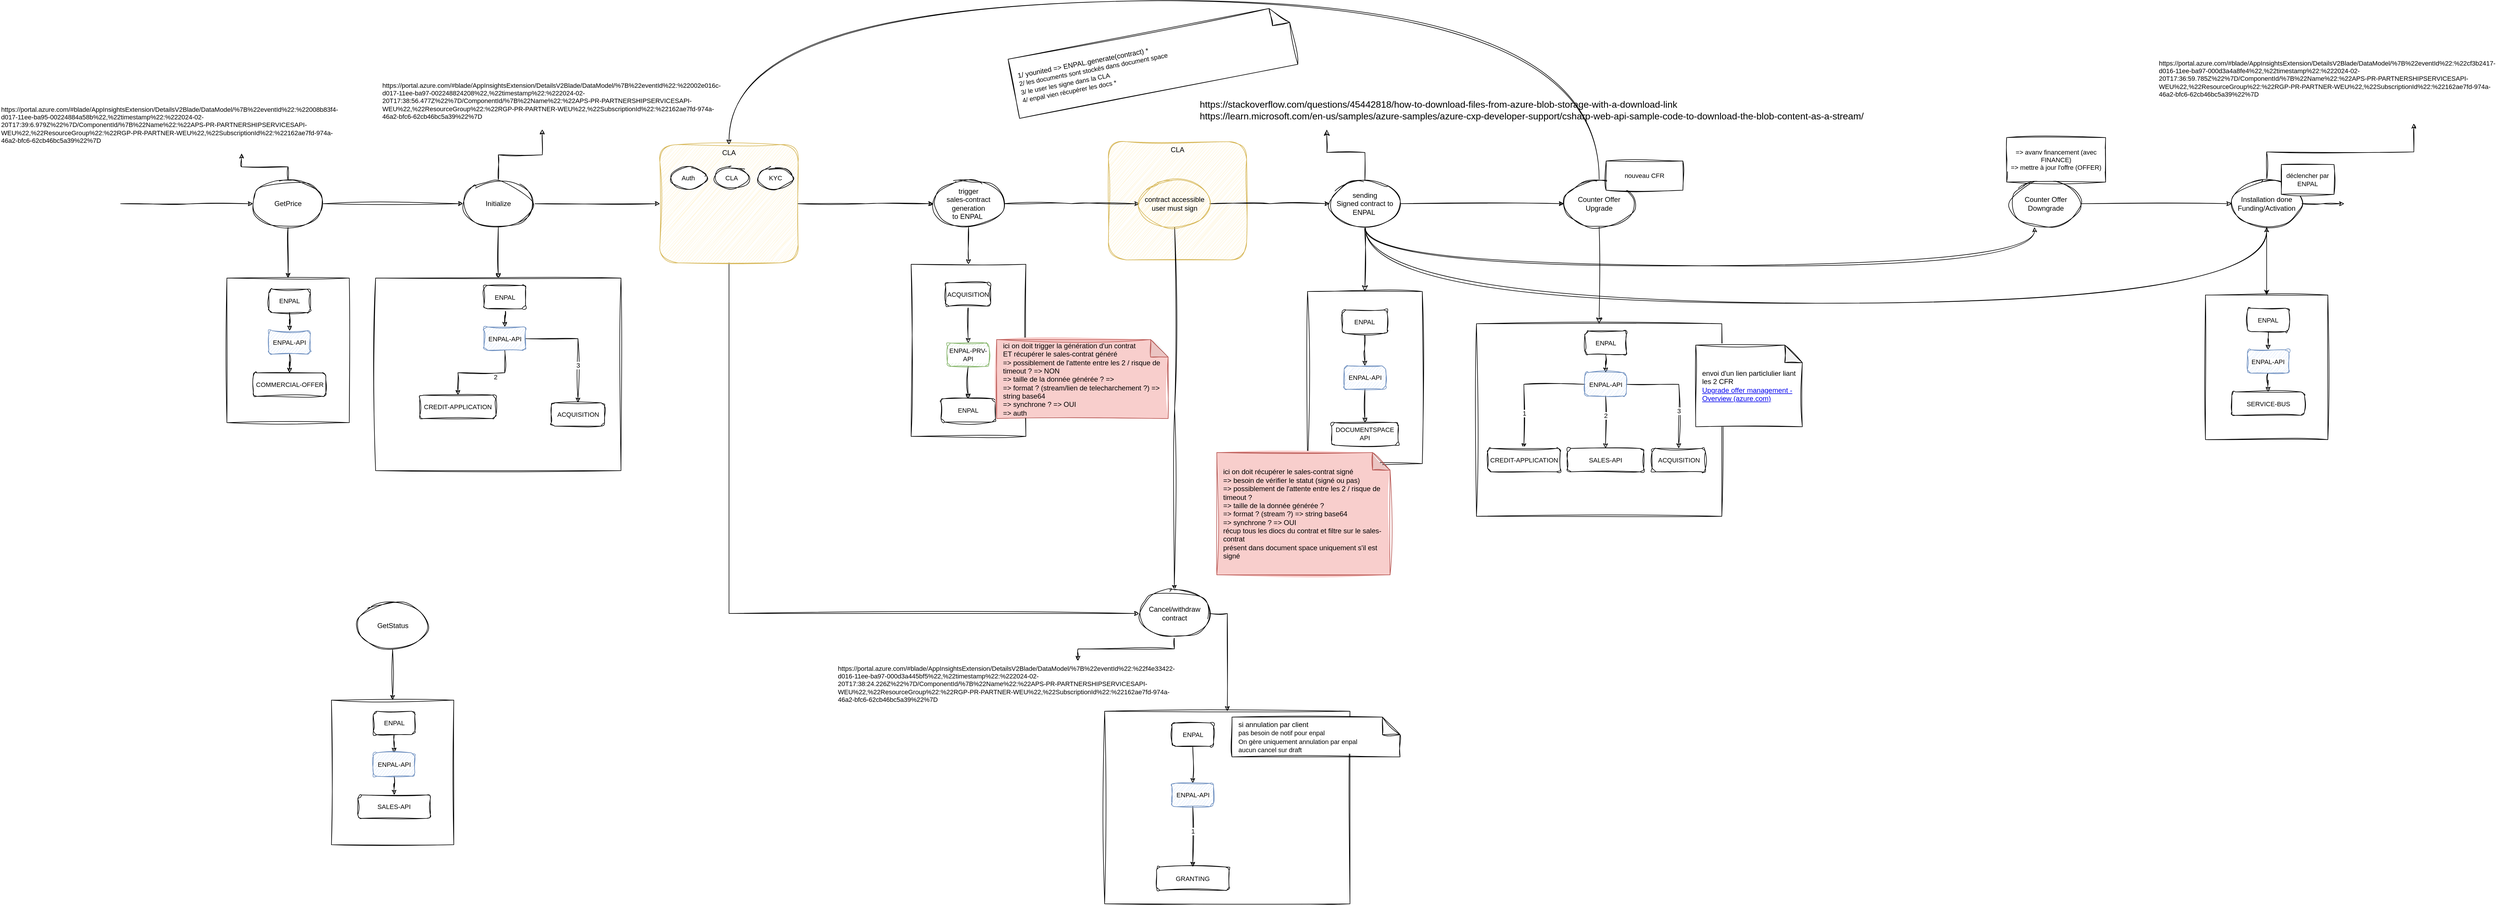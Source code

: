 <mxfile version="23.1.5" type="github">
  <diagram name="Page-1" id="ll8dguvFfSGfcC2gaz9z">
    <mxGraphModel dx="3035" dy="1318" grid="0" gridSize="10" guides="1" tooltips="1" connect="1" arrows="1" fold="1" page="0" pageScale="1" pageWidth="827" pageHeight="1169" math="0" shadow="0">
      <root>
        <mxCell id="0" />
        <mxCell id="1" parent="0" />
        <mxCell id="O_qo1a9OV6YFcOZOdrmT-1" value="CLA&lt;br&gt;&lt;div&gt;&lt;br/&gt;&lt;/div&gt;" style="rounded=1;whiteSpace=wrap;html=1;sketch=1;hachureGap=4;jiggle=2;curveFitting=1;align=center;verticalAlign=top;fillColor=#fff2cc;strokeColor=#d6b656;" vertex="1" parent="1">
          <mxGeometry x="1339" y="12" width="236" height="202" as="geometry" />
        </mxCell>
        <mxCell id="O_qo1a9OV6YFcOZOdrmT-2" value="" style="rounded=0;whiteSpace=wrap;html=1;sketch=1;hachureGap=4;jiggle=2;curveFitting=1;fontFamily=Helvetica;fontSize=11;fontColor=default;labelBackgroundColor=default;" vertex="1" parent="1">
          <mxGeometry x="1002" y="221.5" width="196" height="294" as="geometry" />
        </mxCell>
        <mxCell id="O_qo1a9OV6YFcOZOdrmT-3" value="" style="rounded=0;whiteSpace=wrap;html=1;sketch=1;hachureGap=4;jiggle=2;curveFitting=1;fontFamily=Helvetica;fontSize=11;fontColor=default;labelBackgroundColor=default;" vertex="1" parent="1">
          <mxGeometry x="-166.5" y="245" width="209" height="247" as="geometry" />
        </mxCell>
        <mxCell id="O_qo1a9OV6YFcOZOdrmT-4" style="edgeStyle=orthogonalEdgeStyle;rounded=0;sketch=1;hachureGap=4;jiggle=2;curveFitting=1;orthogonalLoop=1;jettySize=auto;html=1;" edge="1" parent="1" source="O_qo1a9OV6YFcOZOdrmT-7" target="O_qo1a9OV6YFcOZOdrmT-11">
          <mxGeometry relative="1" as="geometry" />
        </mxCell>
        <mxCell id="O_qo1a9OV6YFcOZOdrmT-5" style="edgeStyle=orthogonalEdgeStyle;rounded=0;sketch=1;hachureGap=4;jiggle=2;curveFitting=1;orthogonalLoop=1;jettySize=auto;html=1;strokeColor=default;align=center;verticalAlign=middle;fontFamily=Helvetica;fontSize=11;fontColor=default;labelBackgroundColor=default;endArrow=classic;exitX=0.5;exitY=1;exitDx=0;exitDy=0;" edge="1" parent="1" source="O_qo1a9OV6YFcOZOdrmT-7" target="O_qo1a9OV6YFcOZOdrmT-3">
          <mxGeometry relative="1" as="geometry" />
        </mxCell>
        <mxCell id="O_qo1a9OV6YFcOZOdrmT-6" style="edgeStyle=orthogonalEdgeStyle;rounded=0;sketch=1;hachureGap=4;jiggle=2;curveFitting=1;orthogonalLoop=1;jettySize=auto;html=1;strokeColor=default;align=center;verticalAlign=middle;fontFamily=Helvetica;fontSize=11;fontColor=default;labelBackgroundColor=default;endArrow=classic;entryX=0.75;entryY=1;entryDx=0;entryDy=0;" edge="1" parent="1" source="O_qo1a9OV6YFcOZOdrmT-7" target="O_qo1a9OV6YFcOZOdrmT-43">
          <mxGeometry relative="1" as="geometry" />
        </mxCell>
        <mxCell id="O_qo1a9OV6YFcOZOdrmT-7" value="GetPrice" style="ellipse;whiteSpace=wrap;html=1;sketch=1;hachureGap=4;jiggle=2;curveFitting=1;" vertex="1" parent="1">
          <mxGeometry x="-122" y="78" width="120" height="80" as="geometry" />
        </mxCell>
        <mxCell id="O_qo1a9OV6YFcOZOdrmT-8" style="edgeStyle=orthogonalEdgeStyle;rounded=0;sketch=1;hachureGap=4;jiggle=2;curveFitting=1;orthogonalLoop=1;jettySize=auto;html=1;" edge="1" parent="1" source="O_qo1a9OV6YFcOZOdrmT-11" target="O_qo1a9OV6YFcOZOdrmT-13">
          <mxGeometry relative="1" as="geometry" />
        </mxCell>
        <mxCell id="O_qo1a9OV6YFcOZOdrmT-9" style="edgeStyle=orthogonalEdgeStyle;rounded=0;sketch=1;hachureGap=4;jiggle=2;curveFitting=1;orthogonalLoop=1;jettySize=auto;html=1;entryX=0;entryY=0.5;entryDx=0;entryDy=0;strokeColor=default;align=center;verticalAlign=middle;fontFamily=Helvetica;fontSize=11;fontColor=default;labelBackgroundColor=default;endArrow=classic;exitX=0.5;exitY=1;exitDx=0;exitDy=0;" edge="1" parent="1" source="O_qo1a9OV6YFcOZOdrmT-13" target="O_qo1a9OV6YFcOZOdrmT-32">
          <mxGeometry relative="1" as="geometry" />
        </mxCell>
        <mxCell id="O_qo1a9OV6YFcOZOdrmT-10" style="edgeStyle=orthogonalEdgeStyle;rounded=0;sketch=1;hachureGap=4;jiggle=2;curveFitting=1;orthogonalLoop=1;jettySize=auto;html=1;entryX=0.5;entryY=1;entryDx=0;entryDy=0;strokeColor=default;align=center;verticalAlign=middle;fontFamily=Helvetica;fontSize=11;fontColor=default;labelBackgroundColor=default;endArrow=classic;" edge="1" parent="1" source="O_qo1a9OV6YFcOZOdrmT-11" target="O_qo1a9OV6YFcOZOdrmT-56">
          <mxGeometry relative="1" as="geometry" />
        </mxCell>
        <mxCell id="O_qo1a9OV6YFcOZOdrmT-11" value="Initialize" style="ellipse;whiteSpace=wrap;html=1;sketch=1;hachureGap=4;jiggle=2;curveFitting=1;" vertex="1" parent="1">
          <mxGeometry x="237" y="78" width="120" height="80" as="geometry" />
        </mxCell>
        <mxCell id="O_qo1a9OV6YFcOZOdrmT-12" style="edgeStyle=orthogonalEdgeStyle;rounded=0;sketch=1;hachureGap=4;jiggle=2;curveFitting=1;orthogonalLoop=1;jettySize=auto;html=1;" edge="1" parent="1" source="O_qo1a9OV6YFcOZOdrmT-30" target="O_qo1a9OV6YFcOZOdrmT-18">
          <mxGeometry relative="1" as="geometry" />
        </mxCell>
        <mxCell id="O_qo1a9OV6YFcOZOdrmT-13" value="CLA&lt;br&gt;&lt;div&gt;&lt;br/&gt;&lt;/div&gt;" style="rounded=1;whiteSpace=wrap;html=1;sketch=1;hachureGap=4;jiggle=2;curveFitting=1;align=center;verticalAlign=top;fillColor=#fff2cc;strokeColor=#d6b656;" vertex="1" parent="1">
          <mxGeometry x="573" y="17" width="236" height="202" as="geometry" />
        </mxCell>
        <mxCell id="O_qo1a9OV6YFcOZOdrmT-14" value="" style="edgeStyle=orthogonalEdgeStyle;rounded=0;sketch=1;hachureGap=4;jiggle=2;curveFitting=1;orthogonalLoop=1;jettySize=auto;html=1;entryX=0.34;entryY=1.001;entryDx=0;entryDy=0;exitX=0.5;exitY=1;exitDx=0;exitDy=0;curved=1;entryPerimeter=0;" edge="1" parent="1" source="O_qo1a9OV6YFcOZOdrmT-18" target="O_qo1a9OV6YFcOZOdrmT-20">
          <mxGeometry relative="1" as="geometry">
            <Array as="points">
              <mxPoint x="1777" y="224" />
              <mxPoint x="2921" y="224" />
            </Array>
          </mxGeometry>
        </mxCell>
        <mxCell id="O_qo1a9OV6YFcOZOdrmT-15" style="edgeStyle=orthogonalEdgeStyle;rounded=0;sketch=1;hachureGap=4;jiggle=2;curveFitting=1;orthogonalLoop=1;jettySize=auto;html=1;entryX=0.5;entryY=1;entryDx=0;entryDy=0;strokeColor=default;align=center;verticalAlign=middle;fontFamily=Helvetica;fontSize=11;fontColor=default;labelBackgroundColor=default;endArrow=classic;exitX=0.5;exitY=1;exitDx=0;exitDy=0;curved=1;" edge="1" parent="1" source="O_qo1a9OV6YFcOZOdrmT-18" target="O_qo1a9OV6YFcOZOdrmT-23">
          <mxGeometry relative="1" as="geometry">
            <Array as="points">
              <mxPoint x="1777" y="288" />
              <mxPoint x="3317" y="288" />
            </Array>
          </mxGeometry>
        </mxCell>
        <mxCell id="O_qo1a9OV6YFcOZOdrmT-16" style="edgeStyle=orthogonalEdgeStyle;rounded=0;sketch=1;hachureGap=4;jiggle=2;curveFitting=1;orthogonalLoop=1;jettySize=auto;html=1;fontSize=12;startSize=8;endSize=8;entryX=0.19;entryY=1.166;entryDx=0;entryDy=0;entryPerimeter=0;" edge="1" parent="1" source="O_qo1a9OV6YFcOZOdrmT-18" target="O_qo1a9OV6YFcOZOdrmT-77">
          <mxGeometry relative="1" as="geometry" />
        </mxCell>
        <mxCell id="O_qo1a9OV6YFcOZOdrmT-17" style="edgeStyle=none;curved=1;rounded=0;sketch=1;hachureGap=4;jiggle=2;curveFitting=1;orthogonalLoop=1;jettySize=auto;html=1;fontSize=12;startSize=8;endSize=8;" edge="1" parent="1" source="O_qo1a9OV6YFcOZOdrmT-18" target="O_qo1a9OV6YFcOZOdrmT-80">
          <mxGeometry relative="1" as="geometry" />
        </mxCell>
        <mxCell id="O_qo1a9OV6YFcOZOdrmT-18" value="sending&lt;br&gt;Signed contract to&lt;br&gt;ENPAL&amp;nbsp;" style="ellipse;whiteSpace=wrap;html=1;sketch=1;hachureGap=4;jiggle=2;curveFitting=1;" vertex="1" parent="1">
          <mxGeometry x="1717" y="77.93" width="120" height="80" as="geometry" />
        </mxCell>
        <mxCell id="O_qo1a9OV6YFcOZOdrmT-19" style="edgeStyle=orthogonalEdgeStyle;rounded=0;sketch=1;hachureGap=4;jiggle=2;curveFitting=1;orthogonalLoop=1;jettySize=auto;html=1;entryX=0;entryY=0.5;entryDx=0;entryDy=0;" edge="1" parent="1" source="O_qo1a9OV6YFcOZOdrmT-20" target="O_qo1a9OV6YFcOZOdrmT-23">
          <mxGeometry relative="1" as="geometry" />
        </mxCell>
        <mxCell id="O_qo1a9OV6YFcOZOdrmT-20" value="Counter Offer&lt;br&gt;Downgrade" style="ellipse;whiteSpace=wrap;html=1;sketch=1;hachureGap=4;jiggle=2;curveFitting=1;" vertex="1" parent="1">
          <mxGeometry x="2880" y="77.93" width="120" height="80" as="geometry" />
        </mxCell>
        <mxCell id="O_qo1a9OV6YFcOZOdrmT-21" style="edgeStyle=orthogonalEdgeStyle;rounded=0;sketch=1;hachureGap=4;jiggle=2;curveFitting=1;orthogonalLoop=1;jettySize=auto;html=1;strokeColor=default;align=center;verticalAlign=middle;fontFamily=Helvetica;fontSize=11;fontColor=default;labelBackgroundColor=default;endArrow=classic;" edge="1" parent="1" source="O_qo1a9OV6YFcOZOdrmT-23">
          <mxGeometry relative="1" as="geometry">
            <mxPoint x="3449.6" y="117.93" as="targetPoint" />
          </mxGeometry>
        </mxCell>
        <mxCell id="O_qo1a9OV6YFcOZOdrmT-22" style="edgeStyle=orthogonalEdgeStyle;rounded=0;sketch=1;hachureGap=4;jiggle=2;curveFitting=1;orthogonalLoop=1;jettySize=auto;html=1;strokeColor=default;align=center;verticalAlign=middle;fontFamily=Helvetica;fontSize=11;fontColor=default;labelBackgroundColor=default;endArrow=classic;entryX=0.75;entryY=1;entryDx=0;entryDy=0;" edge="1" parent="1" source="O_qo1a9OV6YFcOZOdrmT-23" target="O_qo1a9OV6YFcOZOdrmT-42">
          <mxGeometry relative="1" as="geometry" />
        </mxCell>
        <mxCell id="O_qo1a9OV6YFcOZOdrmT-110" style="edgeStyle=orthogonalEdgeStyle;rounded=0;orthogonalLoop=1;jettySize=auto;html=1;" edge="1" parent="1" source="O_qo1a9OV6YFcOZOdrmT-23" target="O_qo1a9OV6YFcOZOdrmT-104">
          <mxGeometry relative="1" as="geometry" />
        </mxCell>
        <mxCell id="O_qo1a9OV6YFcOZOdrmT-23" value="Installation done&lt;br&gt;Funding/Activation" style="ellipse;whiteSpace=wrap;html=1;sketch=1;hachureGap=4;jiggle=2;curveFitting=1;" vertex="1" parent="1">
          <mxGeometry x="3257" y="77.93" width="120" height="80" as="geometry" />
        </mxCell>
        <mxCell id="O_qo1a9OV6YFcOZOdrmT-24" value="" style="edgeStyle=orthogonalEdgeStyle;rounded=0;sketch=1;hachureGap=4;jiggle=2;curveFitting=1;orthogonalLoop=1;jettySize=auto;html=1;" edge="1" parent="1" source="O_qo1a9OV6YFcOZOdrmT-18" target="O_qo1a9OV6YFcOZOdrmT-27">
          <mxGeometry relative="1" as="geometry">
            <mxPoint x="1674" y="117.93" as="sourcePoint" />
            <mxPoint x="2126" y="115.93" as="targetPoint" />
          </mxGeometry>
        </mxCell>
        <mxCell id="O_qo1a9OV6YFcOZOdrmT-25" style="edgeStyle=orthogonalEdgeStyle;rounded=0;sketch=1;hachureGap=4;jiggle=2;curveFitting=1;orthogonalLoop=1;jettySize=auto;html=1;entryX=0.5;entryY=0;entryDx=0;entryDy=0;exitX=0.5;exitY=0;exitDx=0;exitDy=0;curved=1;" edge="1" parent="1" source="O_qo1a9OV6YFcOZOdrmT-27" target="O_qo1a9OV6YFcOZOdrmT-13">
          <mxGeometry relative="1" as="geometry">
            <Array as="points">
              <mxPoint x="2177" y="-229" />
              <mxPoint x="691" y="-229" />
            </Array>
          </mxGeometry>
        </mxCell>
        <mxCell id="O_qo1a9OV6YFcOZOdrmT-26" style="edgeStyle=orthogonalEdgeStyle;rounded=0;sketch=1;hachureGap=4;jiggle=2;curveFitting=1;orthogonalLoop=1;jettySize=auto;html=1;entryX=0.5;entryY=0;entryDx=0;entryDy=0;fontSize=12;startSize=8;endSize=8;" edge="1" parent="1" source="O_qo1a9OV6YFcOZOdrmT-27" target="O_qo1a9OV6YFcOZOdrmT-88">
          <mxGeometry relative="1" as="geometry" />
        </mxCell>
        <mxCell id="O_qo1a9OV6YFcOZOdrmT-27" value="Counter Offer&lt;br&gt;Upgrade" style="ellipse;whiteSpace=wrap;html=1;sketch=1;hachureGap=4;jiggle=2;curveFitting=1;" vertex="1" parent="1">
          <mxGeometry x="2117" y="77.93" width="120" height="80" as="geometry" />
        </mxCell>
        <mxCell id="O_qo1a9OV6YFcOZOdrmT-28" value="" style="edgeStyle=orthogonalEdgeStyle;rounded=0;sketch=1;hachureGap=4;jiggle=2;curveFitting=1;orthogonalLoop=1;jettySize=auto;html=1;" edge="1" parent="1" source="O_qo1a9OV6YFcOZOdrmT-76" target="O_qo1a9OV6YFcOZOdrmT-30">
          <mxGeometry relative="1" as="geometry">
            <mxPoint x="809" y="118" as="sourcePoint" />
            <mxPoint x="1371" y="118" as="targetPoint" />
          </mxGeometry>
        </mxCell>
        <mxCell id="O_qo1a9OV6YFcOZOdrmT-29" style="edgeStyle=orthogonalEdgeStyle;rounded=0;sketch=1;hachureGap=4;jiggle=2;curveFitting=1;orthogonalLoop=1;jettySize=auto;html=1;entryX=0.5;entryY=0;entryDx=0;entryDy=0;strokeColor=default;align=center;verticalAlign=middle;fontFamily=Helvetica;fontSize=11;fontColor=default;labelBackgroundColor=default;endArrow=classic;" edge="1" parent="1" source="O_qo1a9OV6YFcOZOdrmT-30" target="O_qo1a9OV6YFcOZOdrmT-32">
          <mxGeometry relative="1" as="geometry" />
        </mxCell>
        <mxCell id="O_qo1a9OV6YFcOZOdrmT-30" value="contract accessible&lt;br&gt;user must sign" style="ellipse;whiteSpace=wrap;html=1;sketch=1;hachureGap=4;jiggle=2;curveFitting=1;fillColor=#fff2cc;strokeColor=#d6b656;" vertex="1" parent="1">
          <mxGeometry x="1392" y="78" width="120" height="80" as="geometry" />
        </mxCell>
        <mxCell id="O_qo1a9OV6YFcOZOdrmT-31" style="edgeStyle=orthogonalEdgeStyle;rounded=0;sketch=1;hachureGap=4;jiggle=2;curveFitting=1;orthogonalLoop=1;jettySize=auto;html=1;strokeColor=default;align=center;verticalAlign=middle;fontFamily=Helvetica;fontSize=11;fontColor=default;labelBackgroundColor=default;endArrow=classic;entryX=0.75;entryY=0;entryDx=0;entryDy=0;" edge="1" parent="1" source="O_qo1a9OV6YFcOZOdrmT-32" target="O_qo1a9OV6YFcOZOdrmT-59">
          <mxGeometry relative="1" as="geometry" />
        </mxCell>
        <mxCell id="O_qo1a9OV6YFcOZOdrmT-32" value="Cancel/withdraw contract" style="ellipse;whiteSpace=wrap;html=1;sketch=1;hachureGap=4;jiggle=2;curveFitting=1;" vertex="1" parent="1">
          <mxGeometry x="1391.5" y="778" width="120" height="80" as="geometry" />
        </mxCell>
        <mxCell id="O_qo1a9OV6YFcOZOdrmT-33" value="" style="endArrow=classic;html=1;rounded=0;sketch=1;hachureGap=4;jiggle=2;curveFitting=1;strokeColor=default;align=center;verticalAlign=middle;fontFamily=Helvetica;fontSize=11;fontColor=default;labelBackgroundColor=default;edgeStyle=orthogonalEdgeStyle;entryX=0;entryY=0.5;entryDx=0;entryDy=0;" edge="1" parent="1" target="O_qo1a9OV6YFcOZOdrmT-7">
          <mxGeometry width="50" height="50" relative="1" as="geometry">
            <mxPoint x="-348" y="118" as="sourcePoint" />
            <mxPoint x="261" y="430" as="targetPoint" />
          </mxGeometry>
        </mxCell>
        <mxCell id="O_qo1a9OV6YFcOZOdrmT-34" value="Auth" style="ellipse;whiteSpace=wrap;html=1;sketch=1;hachureGap=4;jiggle=2;curveFitting=1;fontFamily=Helvetica;fontSize=11;fontColor=default;labelBackgroundColor=default;" vertex="1" parent="1">
          <mxGeometry x="591" y="56" width="61" height="36" as="geometry" />
        </mxCell>
        <mxCell id="O_qo1a9OV6YFcOZOdrmT-35" value="CLA" style="ellipse;whiteSpace=wrap;html=1;sketch=1;hachureGap=4;jiggle=2;curveFitting=1;fontFamily=Helvetica;fontSize=11;fontColor=default;labelBackgroundColor=default;" vertex="1" parent="1">
          <mxGeometry x="665" y="56" width="61" height="36" as="geometry" />
        </mxCell>
        <mxCell id="O_qo1a9OV6YFcOZOdrmT-36" value="KYC" style="ellipse;whiteSpace=wrap;html=1;sketch=1;hachureGap=4;jiggle=2;curveFitting=1;fontFamily=Helvetica;fontSize=11;fontColor=default;labelBackgroundColor=default;" vertex="1" parent="1">
          <mxGeometry x="740" y="56" width="61" height="36" as="geometry" />
        </mxCell>
        <mxCell id="O_qo1a9OV6YFcOZOdrmT-37" value="" style="edgeStyle=orthogonalEdgeStyle;rounded=0;sketch=1;hachureGap=4;jiggle=2;curveFitting=1;orthogonalLoop=1;jettySize=auto;html=1;strokeColor=default;align=center;verticalAlign=middle;fontFamily=Helvetica;fontSize=11;fontColor=default;labelBackgroundColor=default;endArrow=classic;" edge="1" parent="1" source="O_qo1a9OV6YFcOZOdrmT-38" target="O_qo1a9OV6YFcOZOdrmT-40">
          <mxGeometry relative="1" as="geometry" />
        </mxCell>
        <mxCell id="O_qo1a9OV6YFcOZOdrmT-38" value="ENPAL" style="rounded=1;whiteSpace=wrap;html=1;sketch=1;hachureGap=4;jiggle=2;curveFitting=1;fontFamily=Helvetica;fontSize=11;fontColor=default;labelBackgroundColor=default;" vertex="1" parent="1">
          <mxGeometry x="-95" y="264" width="71" height="40" as="geometry" />
        </mxCell>
        <mxCell id="O_qo1a9OV6YFcOZOdrmT-39" value="" style="edgeStyle=orthogonalEdgeStyle;rounded=0;sketch=1;hachureGap=4;jiggle=2;curveFitting=1;orthogonalLoop=1;jettySize=auto;html=1;strokeColor=default;align=center;verticalAlign=middle;fontFamily=Helvetica;fontSize=11;fontColor=default;labelBackgroundColor=default;endArrow=classic;" edge="1" parent="1" source="O_qo1a9OV6YFcOZOdrmT-40" target="O_qo1a9OV6YFcOZOdrmT-41">
          <mxGeometry relative="1" as="geometry" />
        </mxCell>
        <mxCell id="O_qo1a9OV6YFcOZOdrmT-40" value="ENPAL-API" style="rounded=1;whiteSpace=wrap;html=1;sketch=1;hachureGap=4;jiggle=2;curveFitting=1;fontFamily=Helvetica;fontSize=11;labelBackgroundColor=default;fillColor=#dae8fc;strokeColor=#6c8ebf;" vertex="1" parent="1">
          <mxGeometry x="-95" y="335" width="71" height="40" as="geometry" />
        </mxCell>
        <mxCell id="O_qo1a9OV6YFcOZOdrmT-41" value="COMMERCIAL-OFFER" style="rounded=1;whiteSpace=wrap;html=1;sketch=1;hachureGap=4;jiggle=2;curveFitting=1;fontFamily=Helvetica;fontSize=11;fontColor=default;labelBackgroundColor=default;" vertex="1" parent="1">
          <mxGeometry x="-121.5" y="407" width="124" height="40" as="geometry" />
        </mxCell>
        <mxCell id="O_qo1a9OV6YFcOZOdrmT-42" value="https://portal.azure.com/#blade/AppInsightsExtension/DetailsV2Blade/DataModel/%7B%22eventId%22:%22cf3b2417-d016-11ee-ba97-000d3a4a8fe4%22,%22timestamp%22:%222024-02-20T17:36:59.785Z%22%7D/ComponentId/%7B%22Name%22:%22APS-PR-PARTNERSHIPSERVICESAPI-WEU%22,%22ResourceGroup%22:%22RGP-PR-PARTNER-WEU%22,%22SubscriptionId%22:%22162ae7fd-974a-46a2-bfc6-62cb46bc5a39%22%7D" style="text;whiteSpace=wrap;fontFamily=Helvetica;fontSize=11;fontColor=default;labelBackgroundColor=default;" vertex="1" parent="1">
          <mxGeometry x="3131" y="-135" width="583" height="116" as="geometry" />
        </mxCell>
        <mxCell id="O_qo1a9OV6YFcOZOdrmT-43" value="https://portal.azure.com/#blade/AppInsightsExtension/DetailsV2Blade/DataModel/%7B%22eventId%22:%22008b83f4-d017-11ee-ba95-00224884a58b%22,%22timestamp%22:%222024-02-20T17:39:6.979Z%22%7D/ComponentId/%7B%22Name%22:%22APS-PR-PARTNERSHIPSERVICESAPI-WEU%22,%22ResourceGroup%22:%22RGP-PR-PARTNER-WEU%22,%22SubscriptionId%22:%22162ae7fd-974a-46a2-bfc6-62cb46bc5a39%22%7D" style="text;whiteSpace=wrap;fontFamily=Helvetica;fontSize=11;fontColor=default;labelBackgroundColor=default;" vertex="1" parent="1">
          <mxGeometry x="-553.997" y="-56.003" width="550" height="88" as="geometry" />
        </mxCell>
        <mxCell id="O_qo1a9OV6YFcOZOdrmT-44" value="" style="rounded=0;whiteSpace=wrap;html=1;sketch=1;hachureGap=4;jiggle=2;curveFitting=1;fontFamily=Helvetica;fontSize=11;fontColor=default;labelBackgroundColor=default;" vertex="1" parent="1">
          <mxGeometry x="87.5" y="245" width="419" height="329" as="geometry" />
        </mxCell>
        <mxCell id="O_qo1a9OV6YFcOZOdrmT-45" style="edgeStyle=orthogonalEdgeStyle;rounded=0;sketch=1;hachureGap=4;jiggle=2;curveFitting=1;orthogonalLoop=1;jettySize=auto;html=1;entryX=0.5;entryY=0;entryDx=0;entryDy=0;strokeColor=default;align=center;verticalAlign=middle;fontFamily=Helvetica;fontSize=11;fontColor=default;labelBackgroundColor=default;endArrow=classic;exitX=0.5;exitY=1;exitDx=0;exitDy=0;" edge="1" parent="1" source="O_qo1a9OV6YFcOZOdrmT-11" target="O_qo1a9OV6YFcOZOdrmT-44">
          <mxGeometry relative="1" as="geometry">
            <mxPoint x="280" y="179" as="sourcePoint" />
          </mxGeometry>
        </mxCell>
        <mxCell id="O_qo1a9OV6YFcOZOdrmT-46" value="" style="edgeStyle=orthogonalEdgeStyle;rounded=0;sketch=1;hachureGap=4;jiggle=2;curveFitting=1;orthogonalLoop=1;jettySize=auto;html=1;strokeColor=default;align=center;verticalAlign=middle;fontFamily=Helvetica;fontSize=11;fontColor=default;labelBackgroundColor=default;endArrow=classic;" edge="1" parent="1" source="O_qo1a9OV6YFcOZOdrmT-47" target="O_qo1a9OV6YFcOZOdrmT-54">
          <mxGeometry relative="1" as="geometry" />
        </mxCell>
        <mxCell id="O_qo1a9OV6YFcOZOdrmT-47" value="ENPAL" style="rounded=1;whiteSpace=wrap;html=1;sketch=1;hachureGap=4;jiggle=2;curveFitting=1;fontFamily=Helvetica;fontSize=11;fontColor=default;labelBackgroundColor=default;" vertex="1" parent="1">
          <mxGeometry x="272.5" y="257.5" width="71" height="40" as="geometry" />
        </mxCell>
        <mxCell id="O_qo1a9OV6YFcOZOdrmT-50" value="" style="edgeStyle=orthogonalEdgeStyle;rounded=0;sketch=1;hachureGap=4;jiggle=2;curveFitting=1;orthogonalLoop=1;jettySize=auto;html=1;strokeColor=default;align=center;verticalAlign=middle;fontFamily=Helvetica;fontSize=11;fontColor=default;labelBackgroundColor=default;endArrow=classic;" edge="1" parent="1" source="O_qo1a9OV6YFcOZOdrmT-54" target="O_qo1a9OV6YFcOZOdrmT-57">
          <mxGeometry relative="1" as="geometry" />
        </mxCell>
        <mxCell id="O_qo1a9OV6YFcOZOdrmT-51" value="2" style="edgeLabel;html=1;align=center;verticalAlign=middle;resizable=0;points=[];sketch=1;hachureGap=4;jiggle=2;curveFitting=1;fontFamily=Helvetica;fontSize=11;fontColor=default;labelBackgroundColor=default;" vertex="1" connectable="0" parent="O_qo1a9OV6YFcOZOdrmT-50">
          <mxGeometry x="-0.338" y="3" relative="1" as="geometry">
            <mxPoint x="-3" y="4" as="offset" />
          </mxGeometry>
        </mxCell>
        <mxCell id="O_qo1a9OV6YFcOZOdrmT-52" value="" style="edgeStyle=orthogonalEdgeStyle;rounded=0;sketch=1;hachureGap=4;jiggle=2;curveFitting=1;orthogonalLoop=1;jettySize=auto;html=1;strokeColor=default;align=center;verticalAlign=middle;fontFamily=Helvetica;fontSize=11;fontColor=default;labelBackgroundColor=default;endArrow=classic;" edge="1" parent="1" source="O_qo1a9OV6YFcOZOdrmT-54" target="O_qo1a9OV6YFcOZOdrmT-58">
          <mxGeometry relative="1" as="geometry" />
        </mxCell>
        <mxCell id="O_qo1a9OV6YFcOZOdrmT-53" value="3" style="edgeLabel;html=1;align=center;verticalAlign=middle;resizable=0;points=[];sketch=1;hachureGap=4;jiggle=2;curveFitting=1;fontFamily=Helvetica;fontSize=11;fontColor=default;labelBackgroundColor=default;" vertex="1" connectable="0" parent="O_qo1a9OV6YFcOZOdrmT-52">
          <mxGeometry x="-0.303" relative="1" as="geometry">
            <mxPoint x="20" y="45" as="offset" />
          </mxGeometry>
        </mxCell>
        <mxCell id="O_qo1a9OV6YFcOZOdrmT-54" value="ENPAL-API" style="rounded=1;whiteSpace=wrap;html=1;sketch=1;hachureGap=4;jiggle=2;curveFitting=1;fontFamily=Helvetica;fontSize=11;labelBackgroundColor=default;fillColor=#dae8fc;strokeColor=#6c8ebf;" vertex="1" parent="1">
          <mxGeometry x="272.5" y="328.5" width="71" height="40" as="geometry" />
        </mxCell>
        <mxCell id="O_qo1a9OV6YFcOZOdrmT-56" value="https://portal.azure.com/#blade/AppInsightsExtension/DetailsV2Blade/DataModel/%7B%22eventId%22:%22002e016c-d017-11ee-ba97-002248824208%22,%22timestamp%22:%222024-02-20T17:38:56.477Z%22%7D/ComponentId/%7B%22Name%22:%22APS-PR-PARTNERSHIPSERVICESAPI-WEU%22,%22ResourceGroup%22:%22RGP-PR-PARTNER-WEU%22,%22SubscriptionId%22:%22162ae7fd-974a-46a2-bfc6-62cb46bc5a39%22%7D" style="text;whiteSpace=wrap;fontFamily=Helvetica;fontSize=11;fontColor=default;labelBackgroundColor=default;" vertex="1" parent="1">
          <mxGeometry x="96.996" y="-96.997" width="550" height="88" as="geometry" />
        </mxCell>
        <mxCell id="O_qo1a9OV6YFcOZOdrmT-57" value="CREDIT-APPLICATION" style="rounded=1;whiteSpace=wrap;html=1;sketch=1;hachureGap=4;jiggle=2;curveFitting=1;fontFamily=Helvetica;fontSize=11;fontColor=default;labelBackgroundColor=default;" vertex="1" parent="1">
          <mxGeometry x="163" y="445" width="130" height="40" as="geometry" />
        </mxCell>
        <mxCell id="O_qo1a9OV6YFcOZOdrmT-58" value="ACQUISITION" style="rounded=1;whiteSpace=wrap;html=1;sketch=1;hachureGap=4;jiggle=2;curveFitting=1;fontFamily=Helvetica;fontSize=11;fontColor=default;labelBackgroundColor=default;" vertex="1" parent="1">
          <mxGeometry x="387.5" y="458" width="91" height="40" as="geometry" />
        </mxCell>
        <mxCell id="O_qo1a9OV6YFcOZOdrmT-59" value="https://portal.azure.com/#blade/AppInsightsExtension/DetailsV2Blade/DataModel/%7B%22eventId%22:%22f4e33422-d016-11ee-ba97-000d3a445bf5%22,%22timestamp%22:%222024-02-20T17:38:24.226Z%22%7D/ComponentId/%7B%22Name%22:%22APS-PR-PARTNERSHIPSERVICESAPI-WEU%22,%22ResourceGroup%22:%22RGP-PR-PARTNER-WEU%22,%22SubscriptionId%22:%22162ae7fd-974a-46a2-bfc6-62cb46bc5a39%22%7D" style="text;whiteSpace=wrap;fontFamily=Helvetica;fontSize=11;fontColor=default;labelBackgroundColor=default;" vertex="1" parent="1">
          <mxGeometry x="874.5" y="899.0" width="550" height="88" as="geometry" />
        </mxCell>
        <mxCell id="O_qo1a9OV6YFcOZOdrmT-60" value="" style="rounded=0;whiteSpace=wrap;html=1;sketch=1;hachureGap=4;jiggle=2;curveFitting=1;fontFamily=Helvetica;fontSize=11;fontColor=default;labelBackgroundColor=default;" vertex="1" parent="1">
          <mxGeometry x="1332.5" y="985" width="419" height="329" as="geometry" />
        </mxCell>
        <mxCell id="O_qo1a9OV6YFcOZOdrmT-61" style="edgeStyle=orthogonalEdgeStyle;rounded=0;sketch=1;hachureGap=4;jiggle=2;curveFitting=1;orthogonalLoop=1;jettySize=auto;html=1;entryX=0.5;entryY=0;entryDx=0;entryDy=0;strokeColor=default;align=center;verticalAlign=middle;fontFamily=Helvetica;fontSize=11;fontColor=default;labelBackgroundColor=default;endArrow=classic;exitX=1;exitY=0.5;exitDx=0;exitDy=0;" edge="1" parent="1" source="O_qo1a9OV6YFcOZOdrmT-32" target="O_qo1a9OV6YFcOZOdrmT-60">
          <mxGeometry relative="1" as="geometry">
            <mxPoint x="1507" y="899" as="sourcePoint" />
          </mxGeometry>
        </mxCell>
        <mxCell id="O_qo1a9OV6YFcOZOdrmT-62" value="" style="edgeStyle=orthogonalEdgeStyle;rounded=0;sketch=1;hachureGap=4;jiggle=2;curveFitting=1;orthogonalLoop=1;jettySize=auto;html=1;strokeColor=default;align=center;verticalAlign=middle;fontFamily=Helvetica;fontSize=11;fontColor=default;labelBackgroundColor=default;endArrow=classic;" edge="1" parent="1" source="O_qo1a9OV6YFcOZOdrmT-63" target="O_qo1a9OV6YFcOZOdrmT-66">
          <mxGeometry relative="1" as="geometry" />
        </mxCell>
        <mxCell id="O_qo1a9OV6YFcOZOdrmT-63" value="ENPAL" style="rounded=1;whiteSpace=wrap;html=1;sketch=1;hachureGap=4;jiggle=2;curveFitting=1;fontFamily=Helvetica;fontSize=11;fontColor=default;labelBackgroundColor=default;" vertex="1" parent="1">
          <mxGeometry x="1447.5" y="1005" width="71" height="40" as="geometry" />
        </mxCell>
        <mxCell id="O_qo1a9OV6YFcOZOdrmT-64" value="" style="edgeStyle=orthogonalEdgeStyle;rounded=0;sketch=1;hachureGap=4;jiggle=2;curveFitting=1;orthogonalLoop=1;jettySize=auto;html=1;strokeColor=default;align=center;verticalAlign=middle;fontFamily=Helvetica;fontSize=11;fontColor=default;labelBackgroundColor=default;endArrow=classic;" edge="1" parent="1" source="O_qo1a9OV6YFcOZOdrmT-66" target="O_qo1a9OV6YFcOZOdrmT-67">
          <mxGeometry relative="1" as="geometry" />
        </mxCell>
        <mxCell id="O_qo1a9OV6YFcOZOdrmT-65" value="1" style="edgeLabel;html=1;align=center;verticalAlign=middle;resizable=0;points=[];sketch=1;hachureGap=4;jiggle=2;curveFitting=1;fontFamily=Helvetica;fontSize=11;fontColor=default;labelBackgroundColor=default;" vertex="1" connectable="0" parent="O_qo1a9OV6YFcOZOdrmT-64">
          <mxGeometry x="0.067" relative="1" as="geometry">
            <mxPoint y="-13" as="offset" />
          </mxGeometry>
        </mxCell>
        <mxCell id="O_qo1a9OV6YFcOZOdrmT-66" value="ENPAL-API" style="rounded=1;whiteSpace=wrap;html=1;sketch=1;hachureGap=4;jiggle=2;curveFitting=1;fontFamily=Helvetica;fontSize=11;labelBackgroundColor=default;fillColor=#dae8fc;strokeColor=#6c8ebf;" vertex="1" parent="1">
          <mxGeometry x="1447.5" y="1108" width="71" height="40" as="geometry" />
        </mxCell>
        <mxCell id="O_qo1a9OV6YFcOZOdrmT-67" value="GRANTING" style="rounded=1;whiteSpace=wrap;html=1;sketch=1;hachureGap=4;jiggle=2;curveFitting=1;fontFamily=Helvetica;fontSize=11;fontColor=default;labelBackgroundColor=default;" vertex="1" parent="1">
          <mxGeometry x="1421" y="1251" width="124" height="40" as="geometry" />
        </mxCell>
        <mxCell id="O_qo1a9OV6YFcOZOdrmT-68" value="" style="edgeStyle=orthogonalEdgeStyle;rounded=0;sketch=1;hachureGap=4;jiggle=2;curveFitting=1;orthogonalLoop=1;jettySize=auto;html=1;strokeColor=default;align=center;verticalAlign=middle;fontFamily=Helvetica;fontSize=11;fontColor=default;labelBackgroundColor=default;endArrow=classic;" edge="1" parent="1" source="O_qo1a9OV6YFcOZOdrmT-69" target="O_qo1a9OV6YFcOZOdrmT-71">
          <mxGeometry relative="1" as="geometry" />
        </mxCell>
        <mxCell id="O_qo1a9OV6YFcOZOdrmT-69" value="ACQUISITION" style="rounded=1;whiteSpace=wrap;html=1;sketch=1;hachureGap=4;jiggle=2;curveFitting=1;fontFamily=Helvetica;fontSize=11;fontColor=default;labelBackgroundColor=default;" vertex="1" parent="1">
          <mxGeometry x="1061" y="253" width="77" height="40" as="geometry" />
        </mxCell>
        <mxCell id="O_qo1a9OV6YFcOZOdrmT-70" style="edgeStyle=orthogonalEdgeStyle;rounded=0;sketch=1;hachureGap=4;jiggle=2;curveFitting=1;orthogonalLoop=1;jettySize=auto;html=1;entryX=0.5;entryY=0;entryDx=0;entryDy=0;strokeColor=default;align=center;verticalAlign=middle;fontFamily=Helvetica;fontSize=11;fontColor=default;labelBackgroundColor=default;endArrow=classic;" edge="1" parent="1" source="O_qo1a9OV6YFcOZOdrmT-71" target="O_qo1a9OV6YFcOZOdrmT-72">
          <mxGeometry relative="1" as="geometry" />
        </mxCell>
        <mxCell id="O_qo1a9OV6YFcOZOdrmT-71" value="ENPAL-PRV-API" style="rounded=1;whiteSpace=wrap;html=1;sketch=1;hachureGap=4;jiggle=2;curveFitting=1;fontFamily=Helvetica;fontSize=11;labelBackgroundColor=default;fillColor=#d5e8d4;strokeColor=#82b366;" vertex="1" parent="1">
          <mxGeometry x="1064" y="356" width="71" height="40" as="geometry" />
        </mxCell>
        <mxCell id="O_qo1a9OV6YFcOZOdrmT-72" value="ENPAL" style="rounded=1;whiteSpace=wrap;html=1;sketch=1;hachureGap=4;jiggle=2;curveFitting=1;fontFamily=Helvetica;fontSize=11;fontColor=default;labelBackgroundColor=default;" vertex="1" parent="1">
          <mxGeometry x="1053" y="451" width="93" height="40" as="geometry" />
        </mxCell>
        <mxCell id="O_qo1a9OV6YFcOZOdrmT-73" value="nouveau CFR" style="rounded=0;whiteSpace=wrap;html=1;sketch=1;hachureGap=4;jiggle=2;curveFitting=1;fontFamily=Helvetica;fontSize=11;fontColor=default;labelBackgroundColor=default;" vertex="1" parent="1">
          <mxGeometry x="2189" y="45" width="131" height="50" as="geometry" />
        </mxCell>
        <mxCell id="O_qo1a9OV6YFcOZOdrmT-74" value="" style="edgeStyle=orthogonalEdgeStyle;rounded=0;sketch=1;hachureGap=4;jiggle=2;curveFitting=1;orthogonalLoop=1;jettySize=auto;html=1;" edge="1" parent="1" source="O_qo1a9OV6YFcOZOdrmT-13" target="O_qo1a9OV6YFcOZOdrmT-76">
          <mxGeometry relative="1" as="geometry">
            <mxPoint x="809" y="118" as="sourcePoint" />
            <mxPoint x="1392" y="118" as="targetPoint" />
          </mxGeometry>
        </mxCell>
        <mxCell id="O_qo1a9OV6YFcOZOdrmT-75" style="edgeStyle=orthogonalEdgeStyle;rounded=0;sketch=1;hachureGap=4;jiggle=2;curveFitting=1;orthogonalLoop=1;jettySize=auto;html=1;entryX=0.5;entryY=0;entryDx=0;entryDy=0;strokeColor=default;align=center;verticalAlign=middle;fontFamily=Helvetica;fontSize=11;fontColor=default;labelBackgroundColor=default;endArrow=classic;" edge="1" parent="1" source="O_qo1a9OV6YFcOZOdrmT-76" target="O_qo1a9OV6YFcOZOdrmT-2">
          <mxGeometry relative="1" as="geometry" />
        </mxCell>
        <mxCell id="O_qo1a9OV6YFcOZOdrmT-76" value="trigger&lt;br&gt;sales-contract generation &lt;br&gt;to ENPAL&amp;nbsp;" style="ellipse;whiteSpace=wrap;html=1;sketch=1;hachureGap=4;jiggle=2;curveFitting=1;" vertex="1" parent="1">
          <mxGeometry x="1040" y="77.93" width="120" height="80" as="geometry" />
        </mxCell>
        <mxCell id="O_qo1a9OV6YFcOZOdrmT-77" value="https://stackoverflow.com/questions/45442818/how-to-download-files-from-azure-blob-storage-with-a-download-link&lt;br&gt;https://learn.microsoft.com/en-us/samples/azure-samples/azure-cxp-developer-support/csharp-web-api-sample-code-to-download-the-blob-content-as-a-stream/" style="text;html=1;align=left;verticalAlign=middle;resizable=0;points=[];autosize=1;strokeColor=none;fillColor=none;fontSize=16;" vertex="1" parent="1">
          <mxGeometry x="1493" y="-67" width="1152" height="50" as="geometry" />
        </mxCell>
        <mxCell id="O_qo1a9OV6YFcOZOdrmT-78" value="ici on doit trigger la génération d&#39;un contrat&lt;br style=&quot;border-color: var(--border-color);&quot;&gt;&lt;span style=&quot;&quot;&gt;ET récupérer le sales-contrat généré&lt;/span&gt;&lt;br style=&quot;border-color: var(--border-color);&quot;&gt;&lt;div style=&quot;&quot;&gt;&lt;span style=&quot;background-color: initial;&quot;&gt;=&amp;gt; possiblement de l&#39;attente entre les 2 /&amp;nbsp;&lt;/span&gt;&lt;span style=&quot;background-color: initial;&quot;&gt;risque de timeout ? =&amp;gt; NON&lt;br&gt;=&amp;gt; taille de la donnée générée ? =&amp;gt;&amp;nbsp;&lt;br&gt;=&amp;gt; format ? (stream/lien de telecharchement ?) =&amp;gt; string base64&lt;br&gt;=&amp;gt; synchrone ? =&amp;gt; OUI&lt;br&gt;=&amp;gt; auth&lt;/span&gt;&lt;/div&gt;" style="shape=note;whiteSpace=wrap;html=1;backgroundOutline=1;darkOpacity=0.05;sketch=1;hachureGap=4;jiggle=2;curveFitting=1;align=left;spacing=11;fillColor=#f8cecc;strokeColor=#b85450;fillStyle=solid;" vertex="1" parent="1">
          <mxGeometry x="1148" y="350" width="293" height="135" as="geometry" />
        </mxCell>
        <mxCell id="O_qo1a9OV6YFcOZOdrmT-79" value="si annulation par client&lt;br style=&quot;border-color: var(--border-color); font-size: 11px; text-align: center;&quot;&gt;&lt;span style=&quot;font-size: 11px; text-align: center;&quot;&gt;pas besoin de notif pour enpal&lt;/span&gt;&lt;br style=&quot;border-color: var(--border-color); font-size: 11px; text-align: center;&quot;&gt;&lt;span style=&quot;font-size: 11px; text-align: center;&quot;&gt;On gère uniquement annulation par enpal&lt;/span&gt;&lt;br style=&quot;border-color: var(--border-color); font-size: 11px; text-align: center;&quot;&gt;&lt;span style=&quot;font-size: 11px; text-align: center;&quot;&gt;aucun cancel sur draft&lt;/span&gt;" style="shape=note;whiteSpace=wrap;html=1;backgroundOutline=1;darkOpacity=0.05;sketch=1;hachureGap=4;jiggle=2;curveFitting=1;align=left;spacing=11;" vertex="1" parent="1">
          <mxGeometry x="1550" y="995" width="287" height="68" as="geometry" />
        </mxCell>
        <mxCell id="O_qo1a9OV6YFcOZOdrmT-80" value="" style="rounded=0;whiteSpace=wrap;html=1;sketch=1;hachureGap=4;jiggle=2;curveFitting=1;fontFamily=Helvetica;fontSize=11;fontColor=default;labelBackgroundColor=default;" vertex="1" parent="1">
          <mxGeometry x="1679" y="268" width="196" height="294" as="geometry" />
        </mxCell>
        <mxCell id="O_qo1a9OV6YFcOZOdrmT-81" value="" style="edgeStyle=orthogonalEdgeStyle;rounded=0;sketch=1;hachureGap=4;jiggle=2;curveFitting=1;orthogonalLoop=1;jettySize=auto;html=1;strokeColor=default;align=center;verticalAlign=middle;fontFamily=Helvetica;fontSize=11;fontColor=default;labelBackgroundColor=default;endArrow=classic;entryX=0.5;entryY=0;entryDx=0;entryDy=0;" edge="1" parent="1" source="O_qo1a9OV6YFcOZOdrmT-82" target="O_qo1a9OV6YFcOZOdrmT-85">
          <mxGeometry relative="1" as="geometry">
            <mxPoint x="1776.5" y="402.5" as="targetPoint" />
          </mxGeometry>
        </mxCell>
        <mxCell id="O_qo1a9OV6YFcOZOdrmT-82" value="ENPAL" style="rounded=1;whiteSpace=wrap;html=1;sketch=1;hachureGap=4;jiggle=2;curveFitting=1;fontFamily=Helvetica;fontSize=11;fontColor=default;labelBackgroundColor=default;" vertex="1" parent="1">
          <mxGeometry x="1738" y="299.5" width="77" height="40" as="geometry" />
        </mxCell>
        <mxCell id="O_qo1a9OV6YFcOZOdrmT-83" style="edgeStyle=orthogonalEdgeStyle;rounded=0;sketch=1;hachureGap=4;jiggle=2;curveFitting=1;orthogonalLoop=1;jettySize=auto;html=1;entryX=0.5;entryY=0;entryDx=0;entryDy=0;strokeColor=default;align=center;verticalAlign=middle;fontFamily=Helvetica;fontSize=11;fontColor=default;labelBackgroundColor=default;endArrow=classic;exitX=0.5;exitY=1;exitDx=0;exitDy=0;" edge="1" parent="1" source="O_qo1a9OV6YFcOZOdrmT-85" target="O_qo1a9OV6YFcOZOdrmT-84">
          <mxGeometry relative="1" as="geometry">
            <mxPoint x="1776.5" y="442.5" as="sourcePoint" />
          </mxGeometry>
        </mxCell>
        <mxCell id="O_qo1a9OV6YFcOZOdrmT-84" value="DOCUMENTSPACE API" style="rounded=1;whiteSpace=wrap;html=1;sketch=1;hachureGap=4;jiggle=2;curveFitting=1;fontFamily=Helvetica;fontSize=11;fontColor=default;labelBackgroundColor=default;" vertex="1" parent="1">
          <mxGeometry x="1720" y="492" width="114" height="38.5" as="geometry" />
        </mxCell>
        <mxCell id="O_qo1a9OV6YFcOZOdrmT-85" value="ENPAL-API" style="rounded=1;whiteSpace=wrap;html=1;sketch=1;hachureGap=4;jiggle=2;curveFitting=1;fontFamily=Helvetica;fontSize=11;labelBackgroundColor=default;fillColor=#dae8fc;strokeColor=#6c8ebf;" vertex="1" parent="1">
          <mxGeometry x="1741.5" y="395" width="71" height="40" as="geometry" />
        </mxCell>
        <mxCell id="O_qo1a9OV6YFcOZOdrmT-86" value="ici on doit &lt;span style=&quot;&quot;&gt;récupérer le sales-contrat signé&lt;br&gt;&lt;/span&gt;=&amp;gt; besoin de vérifier le statut (signé ou pas)&lt;br style=&quot;border-color: var(--border-color);&quot;&gt;&lt;div style=&quot;&quot;&gt;&lt;span style=&quot;background-color: initial;&quot;&gt;=&amp;gt; possiblement de l&#39;attente entre les 2 /&amp;nbsp;&lt;/span&gt;&lt;span style=&quot;background-color: initial;&quot;&gt;risque de timeout ?&lt;br&gt;=&amp;gt; taille de la donnée générée ? &lt;br&gt;=&amp;gt; format ? (stream ?) =&amp;gt; string base64&lt;br&gt;=&amp;gt; synchrone ? =&amp;gt; OUI&lt;br&gt;récup tous les diocs du contrat et filtre sur le sales-contrat&lt;br&gt;présent dans document space uniquement s&#39;il est signé&lt;/span&gt;&lt;/div&gt;" style="shape=note;whiteSpace=wrap;html=1;backgroundOutline=1;darkOpacity=0.05;sketch=1;hachureGap=4;jiggle=2;curveFitting=1;align=left;spacing=11;fillColor=#f8cecc;strokeColor=#b85450;fillStyle=solid;" vertex="1" parent="1">
          <mxGeometry x="1524" y="543" width="296" height="209" as="geometry" />
        </mxCell>
        <mxCell id="O_qo1a9OV6YFcOZOdrmT-87" value="1/ younited =&amp;gt; ENPAL.generate(contract) *&lt;br style=&quot;border-color: var(--border-color); font-size: 11px;&quot;&gt;&lt;span style=&quot;font-size: 11px;&quot;&gt;2/ les documents sont stockés dans document space&amp;nbsp;&lt;/span&gt;&lt;br style=&quot;border-color: var(--border-color); font-size: 11px;&quot;&gt;&lt;span style=&quot;font-size: 11px;&quot;&gt;3/ le user les signe dans la CLA&lt;/span&gt;&lt;br style=&quot;border-color: var(--border-color); font-size: 11px;&quot;&gt;&lt;span style=&quot;font-size: 11px;&quot;&gt;4/ enpal vien récupérer les docs *&lt;/span&gt;" style="shape=note;whiteSpace=wrap;html=1;backgroundOutline=1;darkOpacity=0.05;sketch=1;hachureGap=4;jiggle=2;curveFitting=1;align=left;spacing=11;rotation=349;" vertex="1" parent="1">
          <mxGeometry x="1173" y="-176" width="484" height="103" as="geometry" />
        </mxCell>
        <mxCell id="O_qo1a9OV6YFcOZOdrmT-88" value="" style="rounded=0;whiteSpace=wrap;html=1;sketch=1;hachureGap=4;jiggle=2;curveFitting=1;fontFamily=Helvetica;fontSize=11;fontColor=default;labelBackgroundColor=default;" vertex="1" parent="1">
          <mxGeometry x="1967.5" y="323" width="419" height="329" as="geometry" />
        </mxCell>
        <mxCell id="O_qo1a9OV6YFcOZOdrmT-89" value="" style="edgeStyle=orthogonalEdgeStyle;rounded=0;sketch=1;hachureGap=4;jiggle=2;curveFitting=1;orthogonalLoop=1;jettySize=auto;html=1;strokeColor=default;align=center;verticalAlign=middle;fontFamily=Helvetica;fontSize=11;fontColor=default;labelBackgroundColor=default;endArrow=classic;" edge="1" parent="1" source="O_qo1a9OV6YFcOZOdrmT-90" target="O_qo1a9OV6YFcOZOdrmT-97">
          <mxGeometry relative="1" as="geometry" />
        </mxCell>
        <mxCell id="O_qo1a9OV6YFcOZOdrmT-90" value="ENPAL" style="rounded=1;whiteSpace=wrap;html=1;sketch=1;hachureGap=4;jiggle=2;curveFitting=1;fontFamily=Helvetica;fontSize=11;fontColor=default;labelBackgroundColor=default;" vertex="1" parent="1">
          <mxGeometry x="2152.5" y="335.5" width="71" height="40" as="geometry" />
        </mxCell>
        <mxCell id="O_qo1a9OV6YFcOZOdrmT-91" value="" style="edgeStyle=orthogonalEdgeStyle;rounded=0;sketch=1;hachureGap=4;jiggle=2;curveFitting=1;orthogonalLoop=1;jettySize=auto;html=1;strokeColor=default;align=center;verticalAlign=middle;fontFamily=Helvetica;fontSize=11;fontColor=default;labelBackgroundColor=default;endArrow=classic;" edge="1" parent="1" source="O_qo1a9OV6YFcOZOdrmT-97" target="O_qo1a9OV6YFcOZOdrmT-98">
          <mxGeometry relative="1" as="geometry" />
        </mxCell>
        <mxCell id="O_qo1a9OV6YFcOZOdrmT-92" value="1" style="edgeLabel;html=1;align=center;verticalAlign=middle;resizable=0;points=[];sketch=1;hachureGap=4;jiggle=2;curveFitting=1;fontFamily=Helvetica;fontSize=11;fontColor=default;labelBackgroundColor=default;" vertex="1" connectable="0" parent="O_qo1a9OV6YFcOZOdrmT-91">
          <mxGeometry x="0.067" relative="1" as="geometry">
            <mxPoint y="39" as="offset" />
          </mxGeometry>
        </mxCell>
        <mxCell id="O_qo1a9OV6YFcOZOdrmT-93" value="" style="edgeStyle=orthogonalEdgeStyle;rounded=0;sketch=1;hachureGap=4;jiggle=2;curveFitting=1;orthogonalLoop=1;jettySize=auto;html=1;strokeColor=default;align=center;verticalAlign=middle;fontFamily=Helvetica;fontSize=11;fontColor=default;labelBackgroundColor=default;endArrow=classic;" edge="1" parent="1" source="O_qo1a9OV6YFcOZOdrmT-97" target="O_qo1a9OV6YFcOZOdrmT-99">
          <mxGeometry relative="1" as="geometry" />
        </mxCell>
        <mxCell id="O_qo1a9OV6YFcOZOdrmT-94" value="2" style="edgeLabel;html=1;align=center;verticalAlign=middle;resizable=0;points=[];sketch=1;hachureGap=4;jiggle=2;curveFitting=1;fontFamily=Helvetica;fontSize=11;fontColor=default;labelBackgroundColor=default;" vertex="1" connectable="0" parent="O_qo1a9OV6YFcOZOdrmT-93">
          <mxGeometry x="-0.338" y="3" relative="1" as="geometry">
            <mxPoint x="-3" y="4" as="offset" />
          </mxGeometry>
        </mxCell>
        <mxCell id="O_qo1a9OV6YFcOZOdrmT-95" value="" style="edgeStyle=orthogonalEdgeStyle;rounded=0;sketch=1;hachureGap=4;jiggle=2;curveFitting=1;orthogonalLoop=1;jettySize=auto;html=1;strokeColor=default;align=center;verticalAlign=middle;fontFamily=Helvetica;fontSize=11;fontColor=default;labelBackgroundColor=default;endArrow=classic;" edge="1" parent="1" source="O_qo1a9OV6YFcOZOdrmT-97" target="O_qo1a9OV6YFcOZOdrmT-100">
          <mxGeometry relative="1" as="geometry" />
        </mxCell>
        <mxCell id="O_qo1a9OV6YFcOZOdrmT-96" value="3" style="edgeLabel;html=1;align=center;verticalAlign=middle;resizable=0;points=[];sketch=1;hachureGap=4;jiggle=2;curveFitting=1;fontFamily=Helvetica;fontSize=11;fontColor=default;labelBackgroundColor=default;" vertex="1" connectable="0" parent="O_qo1a9OV6YFcOZOdrmT-95">
          <mxGeometry x="-0.303" relative="1" as="geometry">
            <mxPoint x="20" y="45" as="offset" />
          </mxGeometry>
        </mxCell>
        <mxCell id="O_qo1a9OV6YFcOZOdrmT-97" value="ENPAL-API" style="rounded=1;whiteSpace=wrap;html=1;sketch=1;hachureGap=4;jiggle=2;curveFitting=1;fontFamily=Helvetica;fontSize=11;labelBackgroundColor=default;fillColor=#dae8fc;strokeColor=#6c8ebf;" vertex="1" parent="1">
          <mxGeometry x="2152.5" y="406.5" width="71" height="40" as="geometry" />
        </mxCell>
        <mxCell id="O_qo1a9OV6YFcOZOdrmT-98" value="CREDIT-APPLICATION" style="rounded=1;whiteSpace=wrap;html=1;sketch=1;hachureGap=4;jiggle=2;curveFitting=1;fontFamily=Helvetica;fontSize=11;fontColor=default;labelBackgroundColor=default;" vertex="1" parent="1">
          <mxGeometry x="1986.5" y="536" width="124" height="40" as="geometry" />
        </mxCell>
        <mxCell id="O_qo1a9OV6YFcOZOdrmT-99" value="SALES-API" style="rounded=1;whiteSpace=wrap;html=1;sketch=1;hachureGap=4;jiggle=2;curveFitting=1;fontFamily=Helvetica;fontSize=11;fontColor=default;labelBackgroundColor=default;" vertex="1" parent="1">
          <mxGeometry x="2123" y="536" width="130" height="40" as="geometry" />
        </mxCell>
        <mxCell id="O_qo1a9OV6YFcOZOdrmT-100" value="ACQUISITION" style="rounded=1;whiteSpace=wrap;html=1;sketch=1;hachureGap=4;jiggle=2;curveFitting=1;fontFamily=Helvetica;fontSize=11;fontColor=default;labelBackgroundColor=default;" vertex="1" parent="1">
          <mxGeometry x="2267.5" y="536" width="91" height="40" as="geometry" />
        </mxCell>
        <mxCell id="O_qo1a9OV6YFcOZOdrmT-101" value="envoi d&#39;un lien particlulier liant les 2 CFR&lt;br&gt;&lt;a href=&quot;https://dev.azure.com/younitedcredit/SourceHub/_wiki/wikis/SourceHub.wiki/34290/Upgrade-offer-management&quot;&gt;Upgrade offer management - Overview (azure.com)&lt;/a&gt;" style="shape=note;whiteSpace=wrap;html=1;backgroundOutline=1;darkOpacity=0.05;sketch=1;hachureGap=4;jiggle=2;curveFitting=1;align=left;spacing=11;fillStyle=solid;" vertex="1" parent="1">
          <mxGeometry x="2342" y="359.5" width="182" height="139.5" as="geometry" />
        </mxCell>
        <mxCell id="O_qo1a9OV6YFcOZOdrmT-102" value="=&amp;gt; avanv financement (avec FINANCE)&lt;br&gt;=&amp;gt; mettre à jour l&#39;offre (OFFER)" style="rounded=0;whiteSpace=wrap;html=1;sketch=1;hachureGap=4;jiggle=2;curveFitting=1;fontFamily=Helvetica;fontSize=11;fontColor=default;labelBackgroundColor=default;" vertex="1" parent="1">
          <mxGeometry x="2873" y="5" width="169" height="76" as="geometry" />
        </mxCell>
        <mxCell id="O_qo1a9OV6YFcOZOdrmT-103" value="déclencher par ENPAL" style="rounded=0;whiteSpace=wrap;html=1;sketch=1;hachureGap=4;jiggle=2;curveFitting=1;fontFamily=Helvetica;fontSize=11;fontColor=default;labelBackgroundColor=default;" vertex="1" parent="1">
          <mxGeometry x="3342" y="51" width="90" height="51" as="geometry" />
        </mxCell>
        <mxCell id="O_qo1a9OV6YFcOZOdrmT-104" value="" style="rounded=0;whiteSpace=wrap;html=1;sketch=1;hachureGap=4;jiggle=2;curveFitting=1;fontFamily=Helvetica;fontSize=11;fontColor=default;labelBackgroundColor=default;" vertex="1" parent="1">
          <mxGeometry x="3212.5" y="274" width="209" height="247" as="geometry" />
        </mxCell>
        <mxCell id="O_qo1a9OV6YFcOZOdrmT-105" value="" style="edgeStyle=orthogonalEdgeStyle;rounded=0;sketch=1;hachureGap=4;jiggle=2;curveFitting=1;orthogonalLoop=1;jettySize=auto;html=1;strokeColor=default;align=center;verticalAlign=middle;fontFamily=Helvetica;fontSize=11;fontColor=default;labelBackgroundColor=default;endArrow=classic;" edge="1" parent="1" source="O_qo1a9OV6YFcOZOdrmT-106" target="O_qo1a9OV6YFcOZOdrmT-108">
          <mxGeometry relative="1" as="geometry" />
        </mxCell>
        <mxCell id="O_qo1a9OV6YFcOZOdrmT-106" value="ENPAL" style="rounded=1;whiteSpace=wrap;html=1;sketch=1;hachureGap=4;jiggle=2;curveFitting=1;fontFamily=Helvetica;fontSize=11;fontColor=default;labelBackgroundColor=default;" vertex="1" parent="1">
          <mxGeometry x="3284" y="296.5" width="71" height="40" as="geometry" />
        </mxCell>
        <mxCell id="O_qo1a9OV6YFcOZOdrmT-107" value="" style="edgeStyle=orthogonalEdgeStyle;rounded=0;sketch=1;hachureGap=4;jiggle=2;curveFitting=1;orthogonalLoop=1;jettySize=auto;html=1;strokeColor=default;align=center;verticalAlign=middle;fontFamily=Helvetica;fontSize=11;fontColor=default;labelBackgroundColor=default;endArrow=classic;" edge="1" parent="1" source="O_qo1a9OV6YFcOZOdrmT-108" target="O_qo1a9OV6YFcOZOdrmT-109">
          <mxGeometry relative="1" as="geometry" />
        </mxCell>
        <mxCell id="O_qo1a9OV6YFcOZOdrmT-108" value="ENPAL-API" style="rounded=1;whiteSpace=wrap;html=1;sketch=1;hachureGap=4;jiggle=2;curveFitting=1;fontFamily=Helvetica;fontSize=11;labelBackgroundColor=default;fillColor=#dae8fc;strokeColor=#6c8ebf;" vertex="1" parent="1">
          <mxGeometry x="3284" y="367.5" width="71" height="40" as="geometry" />
        </mxCell>
        <mxCell id="O_qo1a9OV6YFcOZOdrmT-109" value="SERVICE-BUS" style="rounded=1;whiteSpace=wrap;html=1;sketch=1;hachureGap=4;jiggle=2;curveFitting=1;fontFamily=Helvetica;fontSize=11;fontColor=default;labelBackgroundColor=default;" vertex="1" parent="1">
          <mxGeometry x="3257.5" y="439.5" width="124" height="40" as="geometry" />
        </mxCell>
        <mxCell id="O_qo1a9OV6YFcOZOdrmT-111" value="" style="rounded=0;whiteSpace=wrap;html=1;sketch=1;hachureGap=4;jiggle=2;curveFitting=1;fontFamily=Helvetica;fontSize=11;fontColor=default;labelBackgroundColor=default;" vertex="1" parent="1">
          <mxGeometry x="12" y="966" width="209" height="247" as="geometry" />
        </mxCell>
        <mxCell id="O_qo1a9OV6YFcOZOdrmT-112" style="edgeStyle=orthogonalEdgeStyle;rounded=0;sketch=1;hachureGap=4;jiggle=2;curveFitting=1;orthogonalLoop=1;jettySize=auto;html=1;strokeColor=default;align=center;verticalAlign=middle;fontFamily=Helvetica;fontSize=11;fontColor=default;labelBackgroundColor=default;endArrow=classic;exitX=0.5;exitY=1;exitDx=0;exitDy=0;" edge="1" parent="1" source="O_qo1a9OV6YFcOZOdrmT-113" target="O_qo1a9OV6YFcOZOdrmT-111">
          <mxGeometry relative="1" as="geometry" />
        </mxCell>
        <mxCell id="O_qo1a9OV6YFcOZOdrmT-113" value="GetStatus" style="ellipse;whiteSpace=wrap;html=1;sketch=1;hachureGap=4;jiggle=2;curveFitting=1;" vertex="1" parent="1">
          <mxGeometry x="56.5" y="799" width="120" height="80" as="geometry" />
        </mxCell>
        <mxCell id="O_qo1a9OV6YFcOZOdrmT-114" value="" style="edgeStyle=orthogonalEdgeStyle;rounded=0;sketch=1;hachureGap=4;jiggle=2;curveFitting=1;orthogonalLoop=1;jettySize=auto;html=1;strokeColor=default;align=center;verticalAlign=middle;fontFamily=Helvetica;fontSize=11;fontColor=default;labelBackgroundColor=default;endArrow=classic;" edge="1" parent="1" source="O_qo1a9OV6YFcOZOdrmT-115" target="O_qo1a9OV6YFcOZOdrmT-117">
          <mxGeometry relative="1" as="geometry" />
        </mxCell>
        <mxCell id="O_qo1a9OV6YFcOZOdrmT-115" value="ENPAL" style="rounded=1;whiteSpace=wrap;html=1;sketch=1;hachureGap=4;jiggle=2;curveFitting=1;fontFamily=Helvetica;fontSize=11;fontColor=default;labelBackgroundColor=default;" vertex="1" parent="1">
          <mxGeometry x="83.5" y="985" width="71" height="40" as="geometry" />
        </mxCell>
        <mxCell id="O_qo1a9OV6YFcOZOdrmT-116" value="" style="edgeStyle=orthogonalEdgeStyle;rounded=0;sketch=1;hachureGap=4;jiggle=2;curveFitting=1;orthogonalLoop=1;jettySize=auto;html=1;strokeColor=default;align=center;verticalAlign=middle;fontFamily=Helvetica;fontSize=11;fontColor=default;labelBackgroundColor=default;endArrow=classic;" edge="1" parent="1" source="O_qo1a9OV6YFcOZOdrmT-117" target="O_qo1a9OV6YFcOZOdrmT-118">
          <mxGeometry relative="1" as="geometry" />
        </mxCell>
        <mxCell id="O_qo1a9OV6YFcOZOdrmT-117" value="ENPAL-API" style="rounded=1;whiteSpace=wrap;html=1;sketch=1;hachureGap=4;jiggle=2;curveFitting=1;fontFamily=Helvetica;fontSize=11;labelBackgroundColor=default;fillColor=#dae8fc;strokeColor=#6c8ebf;" vertex="1" parent="1">
          <mxGeometry x="83.5" y="1056" width="71" height="40" as="geometry" />
        </mxCell>
        <mxCell id="O_qo1a9OV6YFcOZOdrmT-118" value="SALES-API" style="rounded=1;whiteSpace=wrap;html=1;sketch=1;hachureGap=4;jiggle=2;curveFitting=1;fontFamily=Helvetica;fontSize=11;fontColor=default;labelBackgroundColor=default;" vertex="1" parent="1">
          <mxGeometry x="57" y="1128" width="124" height="40" as="geometry" />
        </mxCell>
      </root>
    </mxGraphModel>
  </diagram>
</mxfile>
